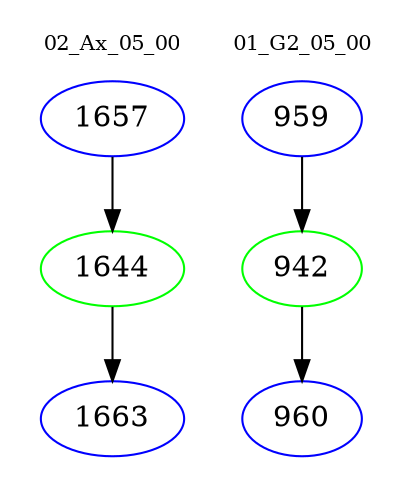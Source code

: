 digraph{
subgraph cluster_0 {
color = white
label = "02_Ax_05_00";
fontsize=10;
T0_1657 [label="1657", color="blue"]
T0_1657 -> T0_1644 [color="black"]
T0_1644 [label="1644", color="green"]
T0_1644 -> T0_1663 [color="black"]
T0_1663 [label="1663", color="blue"]
}
subgraph cluster_1 {
color = white
label = "01_G2_05_00";
fontsize=10;
T1_959 [label="959", color="blue"]
T1_959 -> T1_942 [color="black"]
T1_942 [label="942", color="green"]
T1_942 -> T1_960 [color="black"]
T1_960 [label="960", color="blue"]
}
}
